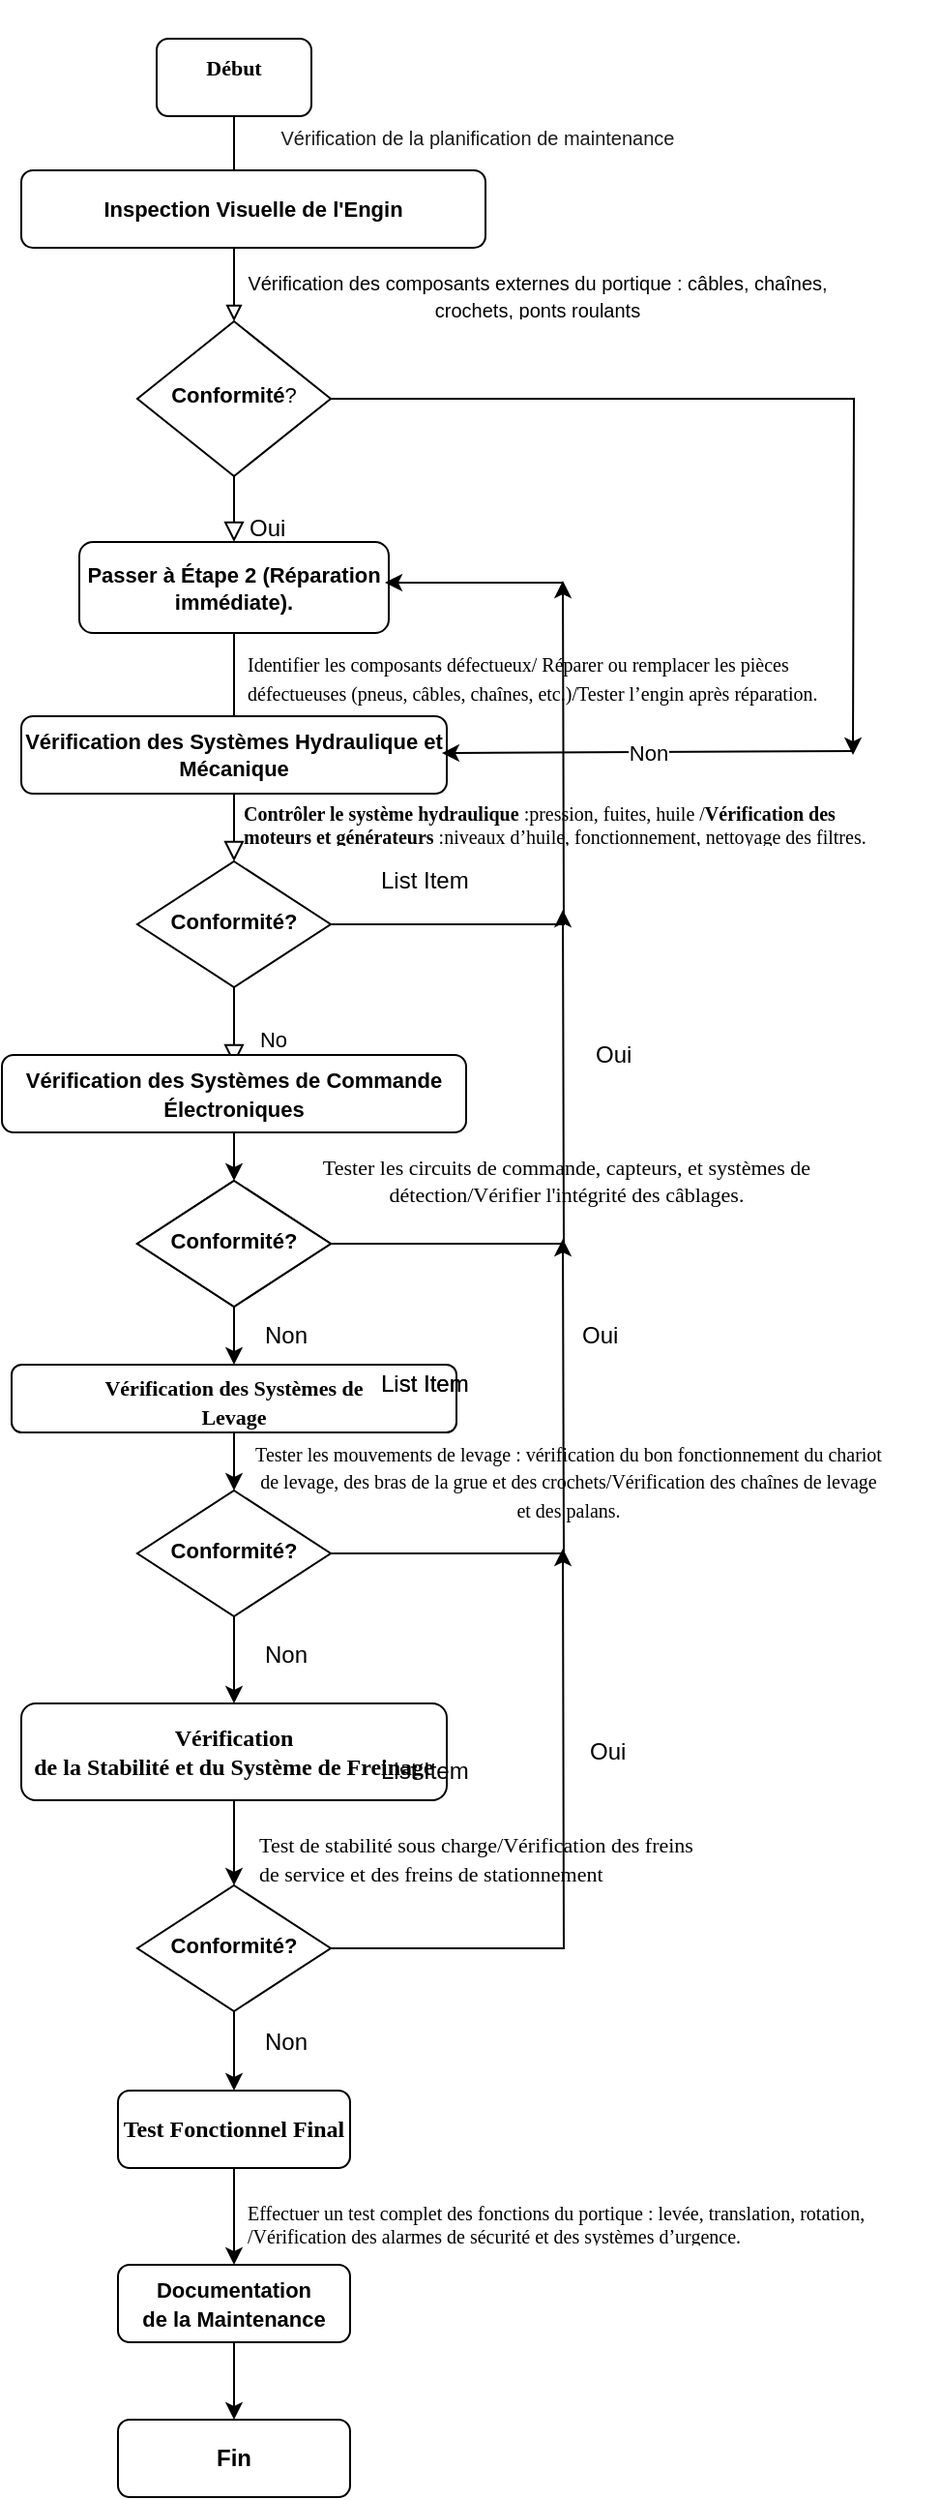 <mxfile version="26.0.10">
  <diagram id="C5RBs43oDa-KdzZeNtuy" name="Page-1">
    <mxGraphModel dx="551" dy="466" grid="1" gridSize="10" guides="1" tooltips="1" connect="1" arrows="1" fold="1" page="1" pageScale="1" pageWidth="827" pageHeight="1169" math="0" shadow="0">
      <root>
        <mxCell id="WIyWlLk6GJQsqaUBKTNV-0" />
        <mxCell id="WIyWlLk6GJQsqaUBKTNV-1" parent="WIyWlLk6GJQsqaUBKTNV-0" />
        <mxCell id="WIyWlLk6GJQsqaUBKTNV-2" value="" style="rounded=0;html=1;jettySize=auto;orthogonalLoop=1;fontSize=11;endArrow=block;endFill=0;strokeWidth=1;shadow=0;labelBackgroundColor=none;edgeStyle=orthogonalEdgeStyle;" parent="WIyWlLk6GJQsqaUBKTNV-1" source="WIyWlLk6GJQsqaUBKTNV-3" target="WIyWlLk6GJQsqaUBKTNV-6" edge="1">
          <mxGeometry relative="1" as="geometry">
            <Array as="points">
              <mxPoint x="220" y="150" />
            </Array>
          </mxGeometry>
        </mxCell>
        <mxCell id="WIyWlLk6GJQsqaUBKTNV-3" value="&lt;div&gt;&lt;b style=&quot;text-align: left; background-color: transparent; color: light-dark(rgb(0, 0, 0), rgb(255, 255, 255));&quot;&gt;&lt;span style=&quot;font-family: &amp;quot;Times New Roman&amp;quot;, serif;&quot;&gt;&lt;font style=&quot;font-size: 11px;&quot;&gt;&lt;br&gt;&lt;/font&gt;&lt;/span&gt;&lt;/b&gt;&lt;/div&gt;&lt;b style=&quot;text-align: left; background-color: transparent; color: light-dark(rgb(0, 0, 0), rgb(255, 255, 255));&quot;&gt;&lt;span style=&quot;font-family: &amp;quot;Times New Roman&amp;quot;, serif;&quot;&gt;&lt;font style=&quot;font-size: 11px;&quot;&gt;&lt;div&gt;&lt;b style=&quot;text-align: left; background-color: transparent; color: light-dark(rgb(0, 0, 0), rgb(255, 255, 255));&quot;&gt;&lt;span style=&quot;font-family: &amp;quot;Times New Roman&amp;quot;, serif;&quot;&gt;&lt;br&gt;&lt;/span&gt;&lt;/b&gt;&lt;/div&gt;Début&lt;/font&gt;&lt;/span&gt;&lt;/b&gt;&lt;ol type=&quot;1&quot; start=&quot;1&quot;&gt;&lt;br&gt;&lt;/ol&gt;" style="rounded=1;whiteSpace=wrap;html=1;fontSize=12;glass=0;strokeWidth=1;shadow=0;" parent="WIyWlLk6GJQsqaUBKTNV-1" vertex="1">
          <mxGeometry x="180" y="80" width="80" height="40" as="geometry" />
        </mxCell>
        <mxCell id="WIyWlLk6GJQsqaUBKTNV-4" value="Yes" style="rounded=0;html=1;jettySize=auto;orthogonalLoop=1;fontSize=11;endArrow=block;endFill=0;endSize=8;strokeWidth=1;shadow=0;labelBackgroundColor=none;edgeStyle=orthogonalEdgeStyle;" parent="WIyWlLk6GJQsqaUBKTNV-1" source="1rU-CZnVcU6D1W9bAcB7-10" target="WIyWlLk6GJQsqaUBKTNV-10" edge="1">
          <mxGeometry y="20" relative="1" as="geometry">
            <mxPoint as="offset" />
          </mxGeometry>
        </mxCell>
        <mxCell id="WIyWlLk6GJQsqaUBKTNV-6" value="&lt;font style=&quot;font-size: 11px;&quot;&gt;&lt;b&gt;Conformité&lt;/b&gt;?&lt;/font&gt;" style="rhombus;whiteSpace=wrap;html=1;shadow=0;fontFamily=Helvetica;fontSize=12;align=center;strokeWidth=1;spacing=6;spacingTop=-4;" parent="WIyWlLk6GJQsqaUBKTNV-1" vertex="1">
          <mxGeometry x="170" y="226" width="100" height="80" as="geometry" />
        </mxCell>
        <mxCell id="WIyWlLk6GJQsqaUBKTNV-8" value="No" style="rounded=0;html=1;jettySize=auto;orthogonalLoop=1;fontSize=11;endArrow=block;endFill=0;endSize=8;strokeWidth=1;shadow=0;labelBackgroundColor=none;edgeStyle=orthogonalEdgeStyle;" parent="WIyWlLk6GJQsqaUBKTNV-1" source="WIyWlLk6GJQsqaUBKTNV-10" edge="1">
          <mxGeometry x="0.333" y="20" relative="1" as="geometry">
            <mxPoint as="offset" />
            <mxPoint x="220" y="610" as="targetPoint" />
          </mxGeometry>
        </mxCell>
        <mxCell id="1rU-CZnVcU6D1W9bAcB7-49" style="edgeStyle=orthogonalEdgeStyle;rounded=0;orthogonalLoop=1;jettySize=auto;html=1;" edge="1" parent="WIyWlLk6GJQsqaUBKTNV-1" source="WIyWlLk6GJQsqaUBKTNV-10">
          <mxGeometry relative="1" as="geometry">
            <mxPoint x="390" y="360" as="targetPoint" />
          </mxGeometry>
        </mxCell>
        <mxCell id="WIyWlLk6GJQsqaUBKTNV-10" value="&lt;b&gt;&lt;font style=&quot;font-size: 11px;&quot;&gt;Conformité?&lt;/font&gt;&lt;/b&gt;" style="rhombus;whiteSpace=wrap;html=1;shadow=0;fontFamily=Helvetica;fontSize=12;align=center;strokeWidth=1;spacing=6;spacingTop=-4;" parent="WIyWlLk6GJQsqaUBKTNV-1" vertex="1">
          <mxGeometry x="170" y="505" width="100" height="65" as="geometry" />
        </mxCell>
        <mxCell id="1rU-CZnVcU6D1W9bAcB7-2" value="&lt;div&gt;&lt;b&gt;&lt;span style=&quot;line-height: 107%;&quot;&gt;&lt;font style=&quot;font-size: 11px;&quot;&gt;Inspection Visuelle de l&#39;Engin&lt;/font&gt;&lt;/span&gt;&lt;/b&gt;&lt;/div&gt;" style="rounded=1;whiteSpace=wrap;html=1;" vertex="1" parent="WIyWlLk6GJQsqaUBKTNV-1">
          <mxGeometry x="110" y="148" width="240" height="40" as="geometry" />
        </mxCell>
        <mxCell id="1rU-CZnVcU6D1W9bAcB7-5" value="&lt;font style=&quot;background-color: light-dark(#ffffff, var(--ge-dark-color, #121212)); color: rgb(26, 26, 26); font-size: 10px;&quot;&gt;&lt;br&gt;&lt;/font&gt;&lt;div&gt;&lt;div style=&quot;&quot;&gt;&lt;b style=&quot;&quot;&gt;&lt;span style=&quot;line-height: 17.12px; background-color: light-dark(#ffffff, var(--ge-dark-color, #121212));&quot;&gt;&lt;font style=&quot;color: rgb(26, 26, 26); font-size: 10px;&quot;&gt;&lt;br&gt;&lt;/font&gt;&lt;/span&gt;&lt;/b&gt;&lt;/div&gt;&lt;div style=&quot;&quot;&gt;&lt;font style=&quot;background-color: light-dark(#ffffff, var(--ge-dark-color, #121212)); color: rgb(26, 26, 26); font-size: 10px;&quot;&gt;&lt;span style=&quot;line-height: 17.12px;&quot;&gt;Vérification&amp;nbsp;&lt;/span&gt;&lt;span style=&quot;line-height: 17.12px;&quot;&gt;de la planification de maintenance&lt;/span&gt;&lt;/font&gt;&lt;/div&gt;&lt;div style=&quot;&quot;&gt;&lt;font style=&quot;font-size: 10px;&quot;&gt;&lt;b&gt;&lt;br&gt;&lt;/b&gt;&lt;/font&gt;&lt;/div&gt;&lt;/div&gt;" style="text;align=center;verticalAlign=middle;spacingLeft=4;spacingRight=4;overflow=hidden;points=[[0,0.5],[1,0.5]];portConstraint=eastwest;rotatable=0;whiteSpace=wrap;html=1;fontColor=#000000;" vertex="1" parent="WIyWlLk6GJQsqaUBKTNV-1">
          <mxGeometry x="211" y="89" width="270" height="60" as="geometry" />
        </mxCell>
        <mxCell id="1rU-CZnVcU6D1W9bAcB7-6" value="&lt;span style=&quot;line-height: 107%;&quot;&gt;&lt;font style=&quot;font-size: 10px;&quot;&gt;Vérification des composants externes du portique : câbles, chaînes, crochets, ponts roulants&lt;/font&gt;&lt;/span&gt;" style="text;strokeColor=none;fillColor=none;align=center;verticalAlign=middle;spacingLeft=4;spacingRight=4;overflow=hidden;points=[[0,0.5],[1,0.5]];portConstraint=eastwest;rotatable=0;whiteSpace=wrap;html=1;" vertex="1" parent="WIyWlLk6GJQsqaUBKTNV-1">
          <mxGeometry x="222" y="196" width="310" height="30" as="geometry" />
        </mxCell>
        <mxCell id="1rU-CZnVcU6D1W9bAcB7-9" value="Oui" style="text;strokeColor=none;fillColor=none;align=left;verticalAlign=middle;spacingLeft=4;spacingRight=4;overflow=hidden;points=[[0,0.5],[1,0.5]];portConstraint=eastwest;rotatable=0;whiteSpace=wrap;html=1;" vertex="1" parent="WIyWlLk6GJQsqaUBKTNV-1">
          <mxGeometry x="222" y="318" width="80" height="30" as="geometry" />
        </mxCell>
        <mxCell id="1rU-CZnVcU6D1W9bAcB7-11" value="" style="rounded=0;html=1;jettySize=auto;orthogonalLoop=1;fontSize=11;endArrow=block;endFill=0;endSize=8;strokeWidth=1;shadow=0;labelBackgroundColor=none;edgeStyle=orthogonalEdgeStyle;" edge="1" parent="WIyWlLk6GJQsqaUBKTNV-1" source="WIyWlLk6GJQsqaUBKTNV-6" target="1rU-CZnVcU6D1W9bAcB7-10">
          <mxGeometry y="20" relative="1" as="geometry">
            <mxPoint as="offset" />
            <mxPoint x="220" y="323" as="sourcePoint" />
            <mxPoint x="220" y="670" as="targetPoint" />
          </mxGeometry>
        </mxCell>
        <mxCell id="1rU-CZnVcU6D1W9bAcB7-10" value="&lt;b&gt;Passer à Étape 2 (Réparation immédiate).&lt;/b&gt;" style="rounded=1;whiteSpace=wrap;html=1;fontSize=11;" vertex="1" parent="WIyWlLk6GJQsqaUBKTNV-1">
          <mxGeometry x="140" y="340" width="160" height="47" as="geometry" />
        </mxCell>
        <mxCell id="1rU-CZnVcU6D1W9bAcB7-12" value="&lt;b&gt;&lt;span style=&quot;line-height: 107%;&quot;&gt;Vérification des Systèmes Hydraulique et Mécanique&lt;/span&gt;&lt;/b&gt;" style="rounded=1;whiteSpace=wrap;html=1;fontSize=11;" vertex="1" parent="WIyWlLk6GJQsqaUBKTNV-1">
          <mxGeometry x="110" y="430" width="220" height="40" as="geometry" />
        </mxCell>
        <mxCell id="1rU-CZnVcU6D1W9bAcB7-13" value="&lt;div&gt;&lt;span style=&quot;background-color: transparent; color: light-dark(rgb(0, 0, 0), rgb(255, 255, 255)); font-family: &amp;quot;Times New Roman&amp;quot;, serif; font-size: 10px;&quot;&gt;Identifier les composants&amp;nbsp;&lt;/span&gt;&lt;span style=&quot;background-color: transparent; color: light-dark(rgb(0, 0, 0), rgb(255, 255, 255)); font-family: &amp;quot;Times New Roman&amp;quot;, serif;&quot;&gt;&lt;font style=&quot;font-size: 10px;&quot;&gt;défectueux/&amp;nbsp;&lt;/font&gt;&lt;/span&gt;&lt;font style=&quot;background-color: transparent; color: light-dark(rgb(0, 0, 0), rgb(255, 255, 255)); font-size: 10px;&quot;&gt;&lt;span style=&quot;font-family: &amp;quot;Times New Roman&amp;quot;, serif; background-color: transparent; color: light-dark(rgb(0, 0, 0), rgb(255, 255, 255));&quot;&gt;Réparer ou remplacer les&amp;nbsp;&lt;/span&gt;&lt;/font&gt;&lt;span style=&quot;font-size: 10px; background-color: transparent; color: light-dark(rgb(0, 0, 0), rgb(255, 255, 255)); font-family: &amp;quot;Times New Roman&amp;quot;, serif;&quot;&gt;pièces défectueuses (pneus, câbles, chaînes, etc.)/&lt;/span&gt;&lt;span style=&quot;font-size: 10px; background-color: transparent; color: light-dark(rgb(0, 0, 0), rgb(255, 255, 255)); font-family: &amp;quot;Times New Roman&amp;quot;, serif;&quot;&gt;Tester l’engin après&amp;nbsp;&lt;/span&gt;&lt;span style=&quot;background-color: transparent; color: light-dark(rgb(0, 0, 0), rgb(255, 255, 255)); font-family: &amp;quot;Times New Roman&amp;quot;, serif; font-size: 10px;&quot;&gt;réparation.&lt;/span&gt;&lt;/div&gt;" style="text;strokeColor=none;fillColor=none;align=left;verticalAlign=middle;spacingLeft=4;spacingRight=4;overflow=hidden;points=[[0,0.5],[1,0.5]];portConstraint=eastwest;rotatable=0;whiteSpace=wrap;html=1;" vertex="1" parent="WIyWlLk6GJQsqaUBKTNV-1">
          <mxGeometry x="221" y="383" width="309" height="53" as="geometry" />
        </mxCell>
        <mxCell id="1rU-CZnVcU6D1W9bAcB7-17" value="&lt;div&gt;&lt;font style=&quot;font-size: 10px;&quot;&gt;&lt;b style=&quot;background-color: transparent; color: light-dark(rgb(0, 0, 0), rgb(255, 255, 255));&quot;&gt;&lt;span style=&quot;font-family: &amp;quot;Times New Roman&amp;quot;, serif;&quot;&gt;&lt;br&gt;&lt;/span&gt;&lt;/b&gt;&lt;/font&gt;&lt;/div&gt;&lt;font style=&quot;font-size: 10px;&quot;&gt;&lt;b style=&quot;background-color: transparent; color: light-dark(rgb(0, 0, 0), rgb(255, 255, 255));&quot;&gt;&lt;span style=&quot;font-family: &amp;quot;Times New Roman&amp;quot;, serif;&quot;&gt;&lt;div&gt;&lt;font style=&quot;font-size: 10px;&quot;&gt;&lt;b style=&quot;background-color: transparent; color: light-dark(rgb(0, 0, 0), rgb(255, 255, 255));&quot;&gt;&lt;span style=&quot;font-family: &amp;quot;Times New Roman&amp;quot;, serif;&quot;&gt;&lt;br&gt;&lt;/span&gt;&lt;/b&gt;&lt;/font&gt;&lt;/div&gt;&lt;div&gt;&lt;font style=&quot;background-color: transparent; color: light-dark(rgb(0, 0, 0), rgb(255, 255, 255)); font-family: Helvetica; font-weight: normal;&quot;&gt;&lt;b style=&quot;background-color: transparent; color: light-dark(rgb(0, 0, 0), rgb(255, 255, 255));&quot;&gt;&lt;span style=&quot;font-family: &amp;quot;Times New Roman&amp;quot;, serif;&quot;&gt;Contrôler le système hydraulique&lt;/span&gt;&lt;/b&gt;&lt;span style=&quot;background-color: transparent; color: light-dark(rgb(0, 0, 0), rgb(255, 255, 255)); font-family: &amp;quot;Times New Roman&amp;quot;, serif;&quot;&gt; :pression, fuites, huile /&lt;/span&gt;&lt;/font&gt;&lt;b style=&quot;background-color: transparent; color: light-dark(rgb(0, 0, 0), rgb(255, 255, 255)); font-family: Helvetica;&quot;&gt;&lt;span style=&quot;font-family: &amp;quot;Times New Roman&amp;quot;, serif;&quot;&gt;Vérification des moteurs et générateurs&lt;/span&gt;&lt;/b&gt;&lt;span style=&quot;background-color: transparent; color: light-dark(rgb(0, 0, 0), rgb(255, 255, 255)); font-weight: normal;&quot;&gt; :niveaux d’huile, fonctionnement, nettoyage des filtres.&lt;/span&gt;&lt;/div&gt;&lt;/span&gt;&lt;/b&gt;&lt;/font&gt;&lt;div&gt;&lt;ol type=&quot;1&quot; start=&quot;1&quot;&gt;&lt;ul type=&quot;circle&quot;&gt;&lt;br&gt; &lt;/ul&gt;&lt;br&gt;&lt;/ol&gt;&lt;/div&gt;" style="text;strokeColor=none;fillColor=none;align=left;verticalAlign=middle;spacingLeft=4;spacingRight=4;overflow=hidden;points=[[0,0.5],[1,0.5]];portConstraint=eastwest;rotatable=0;whiteSpace=wrap;html=1;" vertex="1" parent="WIyWlLk6GJQsqaUBKTNV-1">
          <mxGeometry x="219" y="446" width="341" height="52" as="geometry" />
        </mxCell>
        <mxCell id="1rU-CZnVcU6D1W9bAcB7-61" value="" style="edgeStyle=orthogonalEdgeStyle;rounded=0;orthogonalLoop=1;jettySize=auto;html=1;entryX=0.5;entryY=0;entryDx=0;entryDy=0;" edge="1" parent="WIyWlLk6GJQsqaUBKTNV-1" source="1rU-CZnVcU6D1W9bAcB7-21" target="1rU-CZnVcU6D1W9bAcB7-65">
          <mxGeometry relative="1" as="geometry">
            <mxPoint x="230" y="870" as="targetPoint" />
          </mxGeometry>
        </mxCell>
        <mxCell id="1rU-CZnVcU6D1W9bAcB7-21" value="&lt;div&gt;&lt;b style=&quot;background-color: transparent; color: light-dark(rgb(0, 0, 0), rgb(255, 255, 255));&quot;&gt;&lt;span style=&quot;font-family: &amp;quot;Times New Roman&amp;quot;, serif;&quot;&gt;&lt;font style=&quot;font-size: 11px;&quot;&gt;&lt;br&gt;&lt;/font&gt;&lt;/span&gt;&lt;/b&gt;&lt;/div&gt;&lt;b style=&quot;background-color: transparent; color: light-dark(rgb(0, 0, 0), rgb(255, 255, 255));&quot;&gt;&lt;span style=&quot;font-family: &amp;quot;Times New Roman&amp;quot;, serif;&quot;&gt;&lt;font style=&quot;font-size: 11px;&quot;&gt;&lt;div&gt;&lt;b style=&quot;background-color: transparent; color: light-dark(rgb(0, 0, 0), rgb(255, 255, 255));&quot;&gt;&lt;span style=&quot;font-family: &amp;quot;Times New Roman&amp;quot;, serif;&quot;&gt;&lt;font style=&quot;font-size: 11px;&quot;&gt;&lt;br&gt;&lt;/font&gt;&lt;/span&gt;&lt;/b&gt;&lt;/div&gt;&lt;div&gt;&lt;b style=&quot;background-color: transparent; color: light-dark(rgb(0, 0, 0), rgb(255, 255, 255));&quot;&gt;&lt;span style=&quot;font-family: &amp;quot;Times New Roman&amp;quot;, serif;&quot;&gt;&lt;font style=&quot;font-size: 11px;&quot;&gt;&lt;br&gt;&lt;/font&gt;&lt;/span&gt;&lt;/b&gt;&lt;/div&gt;Vérification des Systèmes de&lt;br&gt;     Levage&lt;/font&gt;&lt;/span&gt;&lt;/b&gt;&lt;ol type=&quot;1&quot; start=&quot;1&quot;&gt;&lt;br&gt;&lt;/ol&gt;" style="rounded=1;whiteSpace=wrap;html=1;fontSize=12;glass=0;strokeWidth=1;shadow=0;" vertex="1" parent="WIyWlLk6GJQsqaUBKTNV-1">
          <mxGeometry x="105" y="765" width="230" height="35" as="geometry" />
        </mxCell>
        <mxCell id="1rU-CZnVcU6D1W9bAcB7-55" value="" style="edgeStyle=orthogonalEdgeStyle;rounded=0;orthogonalLoop=1;jettySize=auto;html=1;" edge="1" parent="WIyWlLk6GJQsqaUBKTNV-1" source="1rU-CZnVcU6D1W9bAcB7-36" target="1rU-CZnVcU6D1W9bAcB7-52">
          <mxGeometry relative="1" as="geometry" />
        </mxCell>
        <mxCell id="1rU-CZnVcU6D1W9bAcB7-36" value="&lt;b&gt;&lt;span style=&quot;line-height: 107%;&quot;&gt;&lt;font style=&quot;font-size: 11px;&quot;&gt;Vérification des Systèmes de Commande Électroniques&lt;/font&gt;&lt;/span&gt;&lt;/b&gt;" style="rounded=1;whiteSpace=wrap;html=1;fontSize=12;glass=0;strokeWidth=1;shadow=0;" vertex="1" parent="WIyWlLk6GJQsqaUBKTNV-1">
          <mxGeometry x="100" y="605" width="240" height="40" as="geometry" />
        </mxCell>
        <mxCell id="1rU-CZnVcU6D1W9bAcB7-46" value="" style="edgeStyle=none;orthogonalLoop=1;jettySize=auto;html=1;rounded=0;" edge="1" parent="WIyWlLk6GJQsqaUBKTNV-1">
          <mxGeometry width="80" relative="1" as="geometry">
            <mxPoint x="390" y="361" as="sourcePoint" />
            <mxPoint x="298" y="361" as="targetPoint" />
            <Array as="points" />
          </mxGeometry>
        </mxCell>
        <mxCell id="1rU-CZnVcU6D1W9bAcB7-47" value="" style="group" vertex="1" connectable="0" parent="WIyWlLk6GJQsqaUBKTNV-1">
          <mxGeometry x="327.438" y="448" width="212.562" height="2" as="geometry" />
        </mxCell>
        <mxCell id="1rU-CZnVcU6D1W9bAcB7-35" style="edgeStyle=orthogonalEdgeStyle;rounded=0;orthogonalLoop=1;jettySize=auto;html=1;exitX=1;exitY=0.5;exitDx=0;exitDy=0;" edge="1" parent="1rU-CZnVcU6D1W9bAcB7-47" source="WIyWlLk6GJQsqaUBKTNV-6">
          <mxGeometry relative="1" as="geometry">
            <mxPoint x="212.562" y="2" as="targetPoint" />
          </mxGeometry>
        </mxCell>
        <mxCell id="1rU-CZnVcU6D1W9bAcB7-28" value="" style="endArrow=classic;html=1;rounded=0;entryX=0.318;entryY=-0.038;entryDx=0;entryDy=0;entryPerimeter=0;" edge="1" parent="1rU-CZnVcU6D1W9bAcB7-47">
          <mxGeometry relative="1" as="geometry">
            <mxPoint x="212.562" as="sourcePoint" />
            <mxPoint y="1.024" as="targetPoint" />
          </mxGeometry>
        </mxCell>
        <mxCell id="1rU-CZnVcU6D1W9bAcB7-29" value="Non" style="edgeLabel;resizable=0;html=1;;align=center;verticalAlign=middle;" connectable="0" vertex="1" parent="1rU-CZnVcU6D1W9bAcB7-28">
          <mxGeometry relative="1" as="geometry" />
        </mxCell>
        <mxCell id="1rU-CZnVcU6D1W9bAcB7-50" value="List Item" style="text;strokeColor=none;fillColor=none;align=left;verticalAlign=middle;spacingLeft=4;spacingRight=4;overflow=hidden;points=[[0,0.5],[1,0.5]];portConstraint=eastwest;rotatable=0;whiteSpace=wrap;html=1;" vertex="1" parent="WIyWlLk6GJQsqaUBKTNV-1">
          <mxGeometry x="290" y="500" width="80" height="30" as="geometry" />
        </mxCell>
        <mxCell id="1rU-CZnVcU6D1W9bAcB7-51" value="&lt;font&gt;&lt;span style=&quot;background-color: transparent; color: light-dark(rgb(0, 0, 0), rgb(255, 255, 255)); font-family: &amp;quot;Times New Roman&amp;quot;, serif;&quot;&gt;Tester les circuits de commande, capteurs, et systèmes de détection/&lt;/span&gt;&lt;span style=&quot;font-family: &amp;quot;Times New Roman&amp;quot;, serif; background-color: transparent; color: light-dark(rgb(0, 0, 0), rgb(255, 255, 255));&quot;&gt;Vérifier l&#39;intégrité des câblages.&lt;/span&gt;&lt;/font&gt;" style="text;strokeColor=none;fillColor=none;align=center;verticalAlign=middle;spacingLeft=4;spacingRight=4;overflow=hidden;points=[[0,0.5],[1,0.5]];portConstraint=eastwest;rotatable=0;whiteSpace=wrap;html=1;fontSize=11;" vertex="1" parent="WIyWlLk6GJQsqaUBKTNV-1">
          <mxGeometry x="222" y="645" width="340" height="50" as="geometry" />
        </mxCell>
        <mxCell id="1rU-CZnVcU6D1W9bAcB7-53" value="" style="edgeStyle=orthogonalEdgeStyle;rounded=0;orthogonalLoop=1;jettySize=auto;html=1;" edge="1" parent="WIyWlLk6GJQsqaUBKTNV-1" source="1rU-CZnVcU6D1W9bAcB7-52" target="1rU-CZnVcU6D1W9bAcB7-21">
          <mxGeometry relative="1" as="geometry" />
        </mxCell>
        <mxCell id="1rU-CZnVcU6D1W9bAcB7-54" style="edgeStyle=orthogonalEdgeStyle;rounded=0;orthogonalLoop=1;jettySize=auto;html=1;" edge="1" parent="WIyWlLk6GJQsqaUBKTNV-1" source="1rU-CZnVcU6D1W9bAcB7-52">
          <mxGeometry relative="1" as="geometry">
            <mxPoint x="390" y="530" as="targetPoint" />
          </mxGeometry>
        </mxCell>
        <mxCell id="1rU-CZnVcU6D1W9bAcB7-52" value="&lt;b&gt;&lt;font style=&quot;font-size: 11px;&quot;&gt;Conformité?&lt;/font&gt;&lt;/b&gt;" style="rhombus;whiteSpace=wrap;html=1;shadow=0;fontFamily=Helvetica;fontSize=12;align=center;strokeWidth=1;spacing=6;spacingTop=-4;" vertex="1" parent="WIyWlLk6GJQsqaUBKTNV-1">
          <mxGeometry x="170" y="670" width="100" height="65" as="geometry" />
        </mxCell>
        <mxCell id="1rU-CZnVcU6D1W9bAcB7-58" value="Non" style="text;strokeColor=none;fillColor=none;align=left;verticalAlign=middle;spacingLeft=4;spacingRight=4;overflow=hidden;points=[[0,0.5],[1,0.5]];portConstraint=eastwest;rotatable=0;whiteSpace=wrap;html=1;" vertex="1" parent="WIyWlLk6GJQsqaUBKTNV-1">
          <mxGeometry x="230" y="735" width="80" height="30" as="geometry" />
        </mxCell>
        <mxCell id="1rU-CZnVcU6D1W9bAcB7-59" value="Oui" style="text;strokeColor=none;fillColor=none;align=left;verticalAlign=middle;spacingLeft=4;spacingRight=4;overflow=hidden;points=[[0,0.5],[1,0.5]];portConstraint=eastwest;rotatable=0;whiteSpace=wrap;html=1;" vertex="1" parent="WIyWlLk6GJQsqaUBKTNV-1">
          <mxGeometry x="401" y="590" width="80" height="30" as="geometry" />
        </mxCell>
        <mxCell id="1rU-CZnVcU6D1W9bAcB7-60" style="edgeStyle=orthogonalEdgeStyle;rounded=0;orthogonalLoop=1;jettySize=auto;html=1;exitX=0.5;exitY=1;exitDx=0;exitDy=0;" edge="1" parent="WIyWlLk6GJQsqaUBKTNV-1" source="1rU-CZnVcU6D1W9bAcB7-21" target="1rU-CZnVcU6D1W9bAcB7-21">
          <mxGeometry relative="1" as="geometry" />
        </mxCell>
        <mxCell id="1rU-CZnVcU6D1W9bAcB7-62" value="&lt;span style=&quot;color: light-dark(rgb(0, 0, 0), rgb(255, 255, 255)); font-family: &amp;quot;Times New Roman&amp;quot;, serif; background-color: transparent;&quot;&gt;&lt;font style=&quot;font-size: 10px;&quot;&gt;Tester les mouvements de levage : vérification du bon fonctionnement du chariot de levage, des bras de la grue et des crochets/&lt;/font&gt;&lt;/span&gt;&lt;span style=&quot;color: light-dark(rgb(0, 0, 0), rgb(255, 255, 255)); font-family: &amp;quot;Times New Roman&amp;quot;, serif; background-color: transparent;&quot;&gt;&lt;font style=&quot;font-size: 10px;&quot;&gt;Vérification des chaînes de levage et des palans.&lt;/font&gt;&lt;/span&gt;" style="text;strokeColor=none;fillColor=none;align=center;verticalAlign=middle;spacingLeft=4;spacingRight=4;overflow=hidden;points=[[0,0.5],[1,0.5]];portConstraint=eastwest;rotatable=0;whiteSpace=wrap;html=1;" vertex="1" parent="WIyWlLk6GJQsqaUBKTNV-1">
          <mxGeometry x="224.5" y="800" width="335.5" height="50" as="geometry" />
        </mxCell>
        <mxCell id="1rU-CZnVcU6D1W9bAcB7-76" value="" style="edgeStyle=orthogonalEdgeStyle;rounded=0;orthogonalLoop=1;jettySize=auto;html=1;" edge="1" parent="WIyWlLk6GJQsqaUBKTNV-1" source="1rU-CZnVcU6D1W9bAcB7-63" target="1rU-CZnVcU6D1W9bAcB7-74">
          <mxGeometry relative="1" as="geometry" />
        </mxCell>
        <mxCell id="1rU-CZnVcU6D1W9bAcB7-63" value="&lt;div&gt;&lt;b&gt;&lt;span style=&quot;line-height: 107%; font-family: &amp;quot;Times New Roman&amp;quot;, serif;&quot;&gt;&lt;font&gt;Vérification&lt;br/&gt;de la Stabilité et du Système de Freinage&lt;/font&gt;&lt;/span&gt;&lt;/b&gt;&lt;/div&gt;" style="rounded=1;whiteSpace=wrap;html=1;" vertex="1" parent="WIyWlLk6GJQsqaUBKTNV-1">
          <mxGeometry x="110" y="940" width="220" height="50" as="geometry" />
        </mxCell>
        <mxCell id="1rU-CZnVcU6D1W9bAcB7-64" value="&lt;b&gt;&lt;font style=&quot;font-size: 11px;&quot;&gt;Conformité?&lt;/font&gt;&lt;/b&gt;" style="rhombus;whiteSpace=wrap;html=1;shadow=0;fontFamily=Helvetica;fontSize=12;align=center;strokeWidth=1;spacing=6;spacingTop=-4;" vertex="1" parent="WIyWlLk6GJQsqaUBKTNV-1">
          <mxGeometry x="170" y="670" width="100" height="65" as="geometry" />
        </mxCell>
        <mxCell id="1rU-CZnVcU6D1W9bAcB7-66" style="edgeStyle=orthogonalEdgeStyle;rounded=0;orthogonalLoop=1;jettySize=auto;html=1;" edge="1" parent="WIyWlLk6GJQsqaUBKTNV-1" source="1rU-CZnVcU6D1W9bAcB7-65">
          <mxGeometry relative="1" as="geometry">
            <mxPoint x="390" y="700" as="targetPoint" />
          </mxGeometry>
        </mxCell>
        <mxCell id="1rU-CZnVcU6D1W9bAcB7-69" value="" style="edgeStyle=orthogonalEdgeStyle;rounded=0;orthogonalLoop=1;jettySize=auto;html=1;" edge="1" parent="WIyWlLk6GJQsqaUBKTNV-1" source="1rU-CZnVcU6D1W9bAcB7-65" target="1rU-CZnVcU6D1W9bAcB7-63">
          <mxGeometry relative="1" as="geometry" />
        </mxCell>
        <mxCell id="1rU-CZnVcU6D1W9bAcB7-65" value="&lt;b&gt;&lt;font style=&quot;font-size: 11px;&quot;&gt;Conformité?&lt;/font&gt;&lt;/b&gt;" style="rhombus;whiteSpace=wrap;html=1;shadow=0;fontFamily=Helvetica;fontSize=12;align=center;strokeWidth=1;spacing=6;spacingTop=-4;" vertex="1" parent="WIyWlLk6GJQsqaUBKTNV-1">
          <mxGeometry x="170" y="830" width="100" height="65" as="geometry" />
        </mxCell>
        <mxCell id="1rU-CZnVcU6D1W9bAcB7-67" value="List Item" style="text;strokeColor=none;fillColor=none;align=left;verticalAlign=middle;spacingLeft=4;spacingRight=4;overflow=hidden;points=[[0,0.5],[1,0.5]];portConstraint=eastwest;rotatable=0;whiteSpace=wrap;html=1;" vertex="1" parent="WIyWlLk6GJQsqaUBKTNV-1">
          <mxGeometry x="290" y="760" width="80" height="30" as="geometry" />
        </mxCell>
        <mxCell id="1rU-CZnVcU6D1W9bAcB7-68" value="Oui" style="text;strokeColor=none;fillColor=none;align=left;verticalAlign=middle;spacingLeft=4;spacingRight=4;overflow=hidden;points=[[0,0.5],[1,0.5]];portConstraint=eastwest;rotatable=0;whiteSpace=wrap;html=1;" vertex="1" parent="WIyWlLk6GJQsqaUBKTNV-1">
          <mxGeometry x="394" y="735" width="80" height="30" as="geometry" />
        </mxCell>
        <mxCell id="1rU-CZnVcU6D1W9bAcB7-70" value="List Item" style="text;strokeColor=none;fillColor=none;align=left;verticalAlign=middle;spacingLeft=4;spacingRight=4;overflow=hidden;points=[[0,0.5],[1,0.5]];portConstraint=eastwest;rotatable=0;whiteSpace=wrap;html=1;" vertex="1" parent="WIyWlLk6GJQsqaUBKTNV-1">
          <mxGeometry x="290" y="760" width="80" height="30" as="geometry" />
        </mxCell>
        <mxCell id="1rU-CZnVcU6D1W9bAcB7-71" value="Non" style="text;strokeColor=none;fillColor=none;align=left;verticalAlign=middle;spacingLeft=4;spacingRight=4;overflow=hidden;points=[[0,0.5],[1,0.5]];portConstraint=eastwest;rotatable=0;whiteSpace=wrap;html=1;" vertex="1" parent="WIyWlLk6GJQsqaUBKTNV-1">
          <mxGeometry x="230" y="900" width="80" height="30" as="geometry" />
        </mxCell>
        <mxCell id="1rU-CZnVcU6D1W9bAcB7-87" value="" style="edgeStyle=orthogonalEdgeStyle;rounded=0;orthogonalLoop=1;jettySize=auto;html=1;" edge="1" parent="WIyWlLk6GJQsqaUBKTNV-1" source="1rU-CZnVcU6D1W9bAcB7-73" target="1rU-CZnVcU6D1W9bAcB7-86">
          <mxGeometry relative="1" as="geometry" />
        </mxCell>
        <mxCell id="1rU-CZnVcU6D1W9bAcB7-73" value="&lt;b style=&quot;background-color: transparent; color: light-dark(rgb(0, 0, 0), rgb(255, 255, 255));&quot;&gt;&lt;span style=&quot;font-family: &amp;quot;Times New Roman&amp;quot;, serif;&quot;&gt;&lt;font&gt;Test Fonctionnel Final&lt;/font&gt;&lt;/span&gt;&lt;/b&gt;" style="rounded=1;whiteSpace=wrap;html=1;fontSize=12;glass=0;strokeWidth=1;shadow=0;" vertex="1" parent="WIyWlLk6GJQsqaUBKTNV-1">
          <mxGeometry x="160" y="1140" width="120" height="40" as="geometry" />
        </mxCell>
        <mxCell id="1rU-CZnVcU6D1W9bAcB7-77" style="edgeStyle=orthogonalEdgeStyle;rounded=0;orthogonalLoop=1;jettySize=auto;html=1;" edge="1" parent="WIyWlLk6GJQsqaUBKTNV-1" source="1rU-CZnVcU6D1W9bAcB7-74">
          <mxGeometry relative="1" as="geometry">
            <mxPoint x="390" y="860" as="targetPoint" />
          </mxGeometry>
        </mxCell>
        <mxCell id="1rU-CZnVcU6D1W9bAcB7-84" value="" style="edgeStyle=orthogonalEdgeStyle;rounded=0;orthogonalLoop=1;jettySize=auto;html=1;" edge="1" parent="WIyWlLk6GJQsqaUBKTNV-1" source="1rU-CZnVcU6D1W9bAcB7-74" target="1rU-CZnVcU6D1W9bAcB7-73">
          <mxGeometry relative="1" as="geometry" />
        </mxCell>
        <mxCell id="1rU-CZnVcU6D1W9bAcB7-74" value="&lt;b&gt;&lt;font style=&quot;font-size: 11px;&quot;&gt;Conformité?&lt;/font&gt;&lt;/b&gt;" style="rhombus;whiteSpace=wrap;html=1;shadow=0;fontFamily=Helvetica;fontSize=12;align=center;strokeWidth=1;spacing=6;spacingTop=-4;" vertex="1" parent="WIyWlLk6GJQsqaUBKTNV-1">
          <mxGeometry x="170" y="1034" width="100" height="65" as="geometry" />
        </mxCell>
        <mxCell id="1rU-CZnVcU6D1W9bAcB7-78" value="Oui" style="text;strokeColor=none;fillColor=none;align=left;verticalAlign=middle;spacingLeft=4;spacingRight=4;overflow=hidden;points=[[0,0.5],[1,0.5]];portConstraint=eastwest;rotatable=0;whiteSpace=wrap;html=1;" vertex="1" parent="WIyWlLk6GJQsqaUBKTNV-1">
          <mxGeometry x="398" y="950" width="80" height="30" as="geometry" />
        </mxCell>
        <mxCell id="1rU-CZnVcU6D1W9bAcB7-79" value="Non" style="text;strokeColor=none;fillColor=none;align=left;verticalAlign=middle;spacingLeft=4;spacingRight=4;overflow=hidden;points=[[0,0.5],[1,0.5]];portConstraint=eastwest;rotatable=0;whiteSpace=wrap;html=1;" vertex="1" parent="WIyWlLk6GJQsqaUBKTNV-1">
          <mxGeometry x="230" y="1100" width="80" height="30" as="geometry" />
        </mxCell>
        <mxCell id="1rU-CZnVcU6D1W9bAcB7-80" value="List Item" style="text;strokeColor=none;fillColor=none;align=left;verticalAlign=middle;spacingLeft=4;spacingRight=4;overflow=hidden;points=[[0,0.5],[1,0.5]];portConstraint=eastwest;rotatable=0;whiteSpace=wrap;html=1;" vertex="1" parent="WIyWlLk6GJQsqaUBKTNV-1">
          <mxGeometry x="290" y="960" width="80" height="30" as="geometry" />
        </mxCell>
        <mxCell id="1rU-CZnVcU6D1W9bAcB7-81" value="&lt;font style=&quot;font-size: 11px;&quot;&gt;&lt;span style=&quot;background-color: transparent; color: light-dark(rgb(0, 0, 0), rgb(255, 255, 255)); font-family: &amp;quot;Times New Roman&amp;quot;, serif;&quot;&gt;Test de stabilité sous charge/&lt;/span&gt;&lt;span style=&quot;line-height: 107%; font-family: &amp;quot;Times New Roman&amp;quot;, serif;&quot;&gt;Vérification des freins de service et des freins de stationnement&lt;/span&gt;&lt;/font&gt;" style="text;strokeColor=none;fillColor=none;align=left;verticalAlign=middle;spacingLeft=4;spacingRight=4;overflow=hidden;points=[[0,0.5],[1,0.5]];portConstraint=eastwest;rotatable=0;whiteSpace=wrap;html=1;" vertex="1" parent="WIyWlLk6GJQsqaUBKTNV-1">
          <mxGeometry x="227" y="990" width="240" height="60" as="geometry" />
        </mxCell>
        <mxCell id="1rU-CZnVcU6D1W9bAcB7-85" value="&lt;div&gt;&lt;span style=&quot;background-color: transparent; color: light-dark(rgb(0, 0, 0), rgb(255, 255, 255)); font-family: &amp;quot;Times New Roman&amp;quot;, serif;&quot;&gt;&lt;font style=&quot;font-size: 10px;&quot;&gt;&lt;br&gt;&lt;/font&gt;&lt;/span&gt;&lt;/div&gt;&lt;font style=&quot;font-size: 10px;&quot;&gt;&lt;span style=&quot;background-color: transparent; color: light-dark(rgb(0, 0, 0), rgb(255, 255, 255)); font-family: &amp;quot;Times New Roman&amp;quot;, serif;&quot;&gt;&lt;div&gt;&lt;span style=&quot;background-color: transparent; color: light-dark(rgb(0, 0, 0), rgb(255, 255, 255));&quot;&gt;Effectuer un test complet des&amp;nbsp;&lt;/span&gt;&lt;span style=&quot;background-color: transparent; color: light-dark(rgb(0, 0, 0), rgb(255, 255, 255));&quot;&gt;fonctions du portique : levée, translation, rotation, /&lt;/span&gt;&lt;span style=&quot;background-color: transparent; color: light-dark(rgb(0, 0, 0), rgb(255, 255, 255));&quot;&gt;Vérification des alarmes de&amp;nbsp;&lt;/span&gt;&lt;span style=&quot;background-color: transparent; color: light-dark(rgb(0, 0, 0), rgb(255, 255, 255));&quot;&gt;sécurité et des systèmes d’urgence.&lt;/span&gt;&lt;/div&gt;&lt;/span&gt;&lt;/font&gt;&lt;ol type=&quot;1&quot; start=&quot;1&quot;&gt;&lt;ul type=&quot;circle&quot;&gt;&lt;font style=&quot;font-size: 10px;&quot;&gt;&lt;br&gt; &lt;/font&gt;&lt;/ul&gt;&lt;br&gt;&lt;/ol&gt;" style="text;strokeColor=none;fillColor=none;align=left;verticalAlign=middle;spacingLeft=4;spacingRight=4;overflow=hidden;points=[[0,0.5],[1,0.5]];portConstraint=eastwest;rotatable=0;whiteSpace=wrap;html=1;" vertex="1" parent="WIyWlLk6GJQsqaUBKTNV-1">
          <mxGeometry x="221" y="1181" width="363" height="40" as="geometry" />
        </mxCell>
        <mxCell id="1rU-CZnVcU6D1W9bAcB7-89" value="" style="edgeStyle=orthogonalEdgeStyle;rounded=0;orthogonalLoop=1;jettySize=auto;html=1;" edge="1" parent="WIyWlLk6GJQsqaUBKTNV-1" source="1rU-CZnVcU6D1W9bAcB7-86" target="1rU-CZnVcU6D1W9bAcB7-88">
          <mxGeometry relative="1" as="geometry" />
        </mxCell>
        <mxCell id="1rU-CZnVcU6D1W9bAcB7-86" value="&lt;b&gt;&lt;span style=&quot;line-height: 107%;&quot;&gt;&lt;font style=&quot;font-size: 11px;&quot;&gt;Documentation&lt;br&gt;de la Maintenance&lt;/font&gt;&lt;/span&gt;&lt;/b&gt;" style="rounded=1;whiteSpace=wrap;html=1;" vertex="1" parent="WIyWlLk6GJQsqaUBKTNV-1">
          <mxGeometry x="160" y="1230" width="120" height="40" as="geometry" />
        </mxCell>
        <mxCell id="1rU-CZnVcU6D1W9bAcB7-88" value="&lt;b&gt;Fin&lt;/b&gt;" style="rounded=1;whiteSpace=wrap;html=1;" vertex="1" parent="WIyWlLk6GJQsqaUBKTNV-1">
          <mxGeometry x="160" y="1310" width="120" height="40" as="geometry" />
        </mxCell>
        <mxCell id="1rU-CZnVcU6D1W9bAcB7-90" value="&lt;font style=&quot;font-size: 6px;&quot;&gt;&lt;br&gt;&lt;br&gt;&lt;br&gt;&lt;/font&gt;&lt;ol type=&quot;1&quot; start=&quot;1&quot;&gt;&lt;font style=&quot;font-size: 6px;&quot;&gt;&lt;br&gt; &lt;/font&gt;&lt;ul type=&quot;circle&quot;&gt;&lt;font style=&quot;font-size: 6px;&quot;&gt;&lt;br&gt;  &lt;/font&gt;&lt;/ul&gt;&lt;/ol&gt;&lt;span style=&quot;background-color: transparent; color: light-dark(rgb(0, 0, 0), rgb(255, 255, 255)); font-family: &amp;quot;Times New Roman&amp;quot;, serif;&quot;&gt;&lt;div style=&quot;font-size: 6px;&quot;&gt;&lt;span style=&quot;background-color: transparent; color: light-dark(rgb(0, 0, 0), rgb(255, 255, 255)); font-family: &amp;quot;Times New Roman&amp;quot;, serif; font-size: 6px;&quot;&gt;&lt;br&gt;&lt;/span&gt;&lt;/div&gt;&lt;div style=&quot;font-size: 6px;&quot;&gt;&lt;span style=&quot;background-color: transparent; color: light-dark(rgb(0, 0, 0), rgb(255, 255, 255)); font-family: &amp;quot;Times New Roman&amp;quot;, serif; font-size: 6px;&quot;&gt;&lt;br&gt;&lt;/span&gt;&lt;/div&gt;&lt;div style=&quot;font-size: 6px;&quot;&gt;&lt;span style=&quot;background-color: transparent; color: light-dark(rgb(0, 0, 0), rgb(255, 255, 255)); font-family: &amp;quot;Times New Roman&amp;quot;, serif; font-size: 6px;&quot;&gt;&lt;br&gt;&lt;/span&gt;&lt;/div&gt;&lt;div style=&quot;font-size: 6px;&quot;&gt;&lt;span style=&quot;background-color: transparent; color: light-dark(rgb(0, 0, 0), rgb(255, 255, 255)); font-family: &amp;quot;Times New Roman&amp;quot;, serif; font-size: 6px;&quot;&gt;&lt;br&gt;&lt;/span&gt;&lt;/div&gt;&lt;div style=&quot;font-size: 6px;&quot;&gt;&lt;span style=&quot;background-color: transparent; color: light-dark(rgb(0, 0, 0), rgb(255, 255, 255)); font-family: &amp;quot;Times New Roman&amp;quot;, serif; font-size: 6px;&quot;&gt;&lt;br&gt;&lt;/span&gt;&lt;/div&gt;&lt;div style=&quot;font-size: 6px;&quot;&gt;&lt;span style=&quot;background-color: transparent; color: light-dark(rgb(0, 0, 0), rgb(255, 255, 255)); font-family: &amp;quot;Times New Roman&amp;quot;, serif; font-size: 6px;&quot;&gt;&lt;br&gt;&lt;/span&gt;&lt;/div&gt;&lt;div style=&quot;font-size: 6px;&quot;&gt;&lt;span style=&quot;background-color: transparent; color: light-dark(rgb(0, 0, 0), rgb(255, 255, 255)); font-size: 12px;&quot;&gt;&lt;font style=&quot;font-size: 10px;&quot;&gt;Enregistrer toutes les étapes&amp;nbsp;&lt;/font&gt;&lt;/span&gt;&lt;font style=&quot;background-color: transparent; color: light-dark(rgb(0, 0, 0), rgb(255, 255, 255)); font-family: Helvetica; font-size: 10px;&quot;&gt;&lt;span style=&quot;background-color: transparent; color: light-dark(rgb(0, 0, 0), rgb(255, 255, 255)); font-family: &amp;quot;Times New Roman&amp;quot;, serif;&quot;&gt;de la maintenance effectuée (réparations, inspections, remplacements)/&lt;/span&gt;&lt;span style=&quot;font-family: &amp;quot;Times New Roman&amp;quot;, serif; background-color: transparent; color: light-dark(rgb(0, 0, 0), rgb(255, 255, 255));&quot;&gt;Mettre à jour le carnet de&amp;nbsp;&lt;/span&gt;&lt;span style=&quot;font-family: &amp;quot;Times New Roman&amp;quot;, serif; background-color: transparent; color: light-dark(rgb(0, 0, 0), rgb(255, 255, 255));&quot;&gt;maintenance et les rapports d’intervention.&lt;/span&gt;&lt;/font&gt;&lt;/div&gt;&lt;/span&gt;&lt;ol type=&quot;1&quot; start=&quot;1&quot;&gt;&lt;ul type=&quot;circle&quot;&gt;&lt;font style=&quot;font-size: 6px;&quot;&gt;&lt;br&gt; &lt;/font&gt;&lt;/ul&gt;&lt;font style=&quot;font-size: 6px;&quot;&gt;&lt;br&gt;&lt;/font&gt;&lt;/ol&gt;&lt;font style=&quot;font-size: 6px;&quot;&gt;&lt;br&gt;&lt;br&gt;&lt;br&gt;&lt;br&gt;&lt;br&gt;&lt;/font&gt;" style="text;strokeColor=none;fillColor=none;align=left;verticalAlign=middle;spacingLeft=4;spacingRight=4;overflow=hidden;points=[[0,0.5],[1,0.5]];portConstraint=eastwest;rotatable=0;whiteSpace=wrap;html=1;" vertex="1" parent="WIyWlLk6GJQsqaUBKTNV-1">
          <mxGeometry x="230" y="1270" width="310" height="50" as="geometry" />
        </mxCell>
      </root>
    </mxGraphModel>
  </diagram>
</mxfile>
